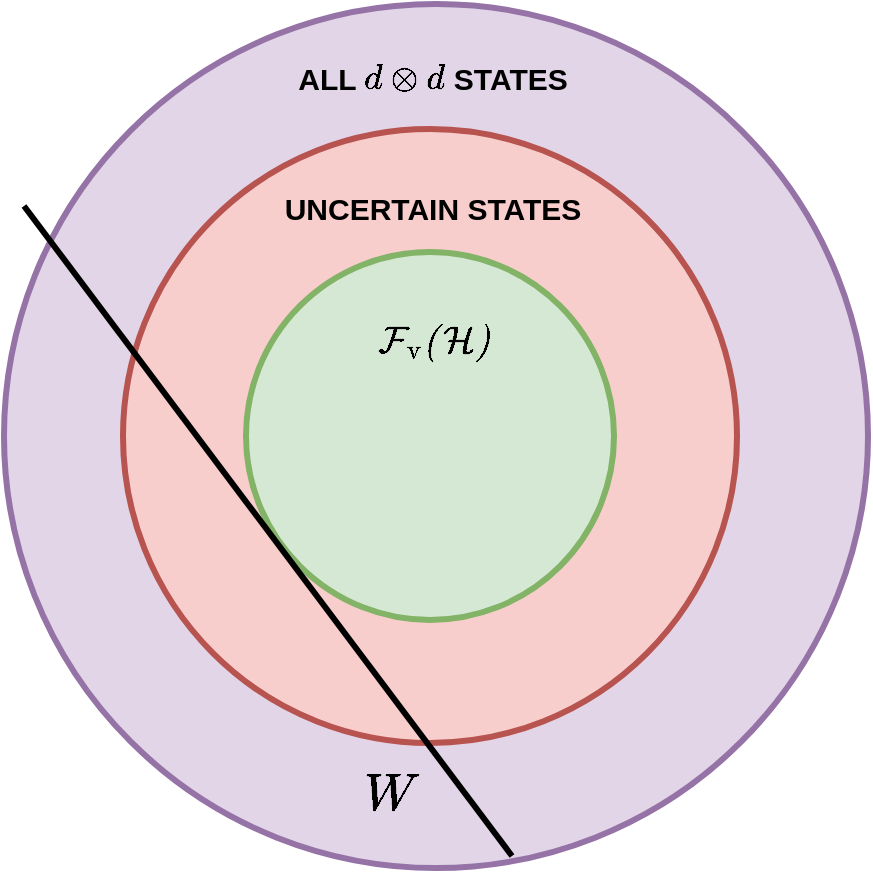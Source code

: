 <mxfile version="14.2.7" type="github">
  <diagram id="DesQzz0FUMzqTQDBwzYv" name="Page-1">
    <mxGraphModel dx="864" dy="480" grid="0" gridSize="10" guides="1" tooltips="1" connect="1" arrows="1" fold="1" page="1" pageScale="1" pageWidth="827" pageHeight="1169" math="1" shadow="0">
      <root>
        <mxCell id="0" />
        <mxCell id="1" parent="0" />
        <mxCell id="a4A_HweRNCj4ITvUPTM8-2" value="" style="ellipse;whiteSpace=wrap;html=1;aspect=fixed;strokeWidth=3;fillColor=#e1d5e7;strokeColor=#9673a6;" parent="1" vertex="1">
          <mxGeometry x="197" y="138" width="432" height="432" as="geometry" />
        </mxCell>
        <mxCell id="a4A_HweRNCj4ITvUPTM8-3" value="" style="ellipse;whiteSpace=wrap;html=1;aspect=fixed;strokeWidth=3;fillColor=#f8cecc;strokeColor=#b85450;" parent="1" vertex="1">
          <mxGeometry x="256.5" y="200.5" width="307" height="307" as="geometry" />
        </mxCell>
        <mxCell id="a4A_HweRNCj4ITvUPTM8-4" value="" style="ellipse;whiteSpace=wrap;html=1;aspect=fixed;strokeWidth=3;fillColor=#d5e8d4;strokeColor=#82b366;" parent="1" vertex="1">
          <mxGeometry x="318" y="262" width="184" height="184" as="geometry" />
        </mxCell>
        <mxCell id="a4A_HweRNCj4ITvUPTM8-8" value="" style="endArrow=none;html=1;strokeWidth=3;" parent="1" edge="1">
          <mxGeometry width="50" height="50" relative="1" as="geometry">
            <mxPoint x="451" y="564" as="sourcePoint" />
            <mxPoint x="207" y="239" as="targetPoint" />
          </mxGeometry>
        </mxCell>
        <mxCell id="a4A_HweRNCj4ITvUPTM8-9" value="&lt;font style=&quot;font-size: 22px&quot;&gt;$$W$$&lt;/font&gt;" style="text;html=1;align=center;verticalAlign=middle;resizable=0;points=[];autosize=1;" parent="1" vertex="1">
          <mxGeometry x="350" y="523" width="80" height="21" as="geometry" />
        </mxCell>
        <mxCell id="a4A_HweRNCj4ITvUPTM8-10" value="&lt;div style=&quot;font-size: 16px&quot;&gt;&lt;font style=&quot;font-size: 16px&quot;&gt;$${\cal F_{\mathrm v}(H)}$$&lt;/font&gt;&lt;/div&gt;&lt;div style=&quot;font-size: 16px&quot;&gt;&lt;font style=&quot;font-size: 16px&quot;&gt;&lt;br&gt;&lt;/font&gt;&lt;/div&gt;&lt;div style=&quot;font-size: 16px&quot;&gt;&lt;font style=&quot;font-size: 16px&quot;&gt;&lt;br&gt;&lt;/font&gt;&lt;/div&gt;&lt;div style=&quot;font-size: 16px&quot;&gt;&lt;font style=&quot;font-size: 16px&quot;&gt;&lt;br&gt;&lt;/font&gt;&lt;/div&gt;" style="text;html=1;align=center;verticalAlign=middle;resizable=0;points=[];autosize=1;" parent="1" vertex="1">
          <mxGeometry x="308" y="305" width="208" height="60" as="geometry" />
        </mxCell>
        <mxCell id="a4A_HweRNCj4ITvUPTM8-13" value="&lt;font style=&quot;font-size: 15px&quot;&gt;&lt;b&gt;ALL \(d \otimes d \) STATES&lt;br&gt;&lt;br&gt;&lt;/b&gt;&lt;/font&gt;" style="text;html=1;align=center;verticalAlign=middle;resizable=0;points=[];autosize=1;" parent="1" vertex="1">
          <mxGeometry x="308" y="166.5" width="206" height="34" as="geometry" />
        </mxCell>
        <mxCell id="a4A_HweRNCj4ITvUPTM8-14" value="&lt;font style=&quot;font-size: 15px&quot;&gt;&lt;b&gt;UNCERTAIN STATES&lt;/b&gt;&lt;/font&gt;" style="text;html=1;align=center;verticalAlign=middle;resizable=0;points=[];autosize=1;" parent="1" vertex="1">
          <mxGeometry x="332" y="230" width="158" height="19" as="geometry" />
        </mxCell>
      </root>
    </mxGraphModel>
  </diagram>
</mxfile>

